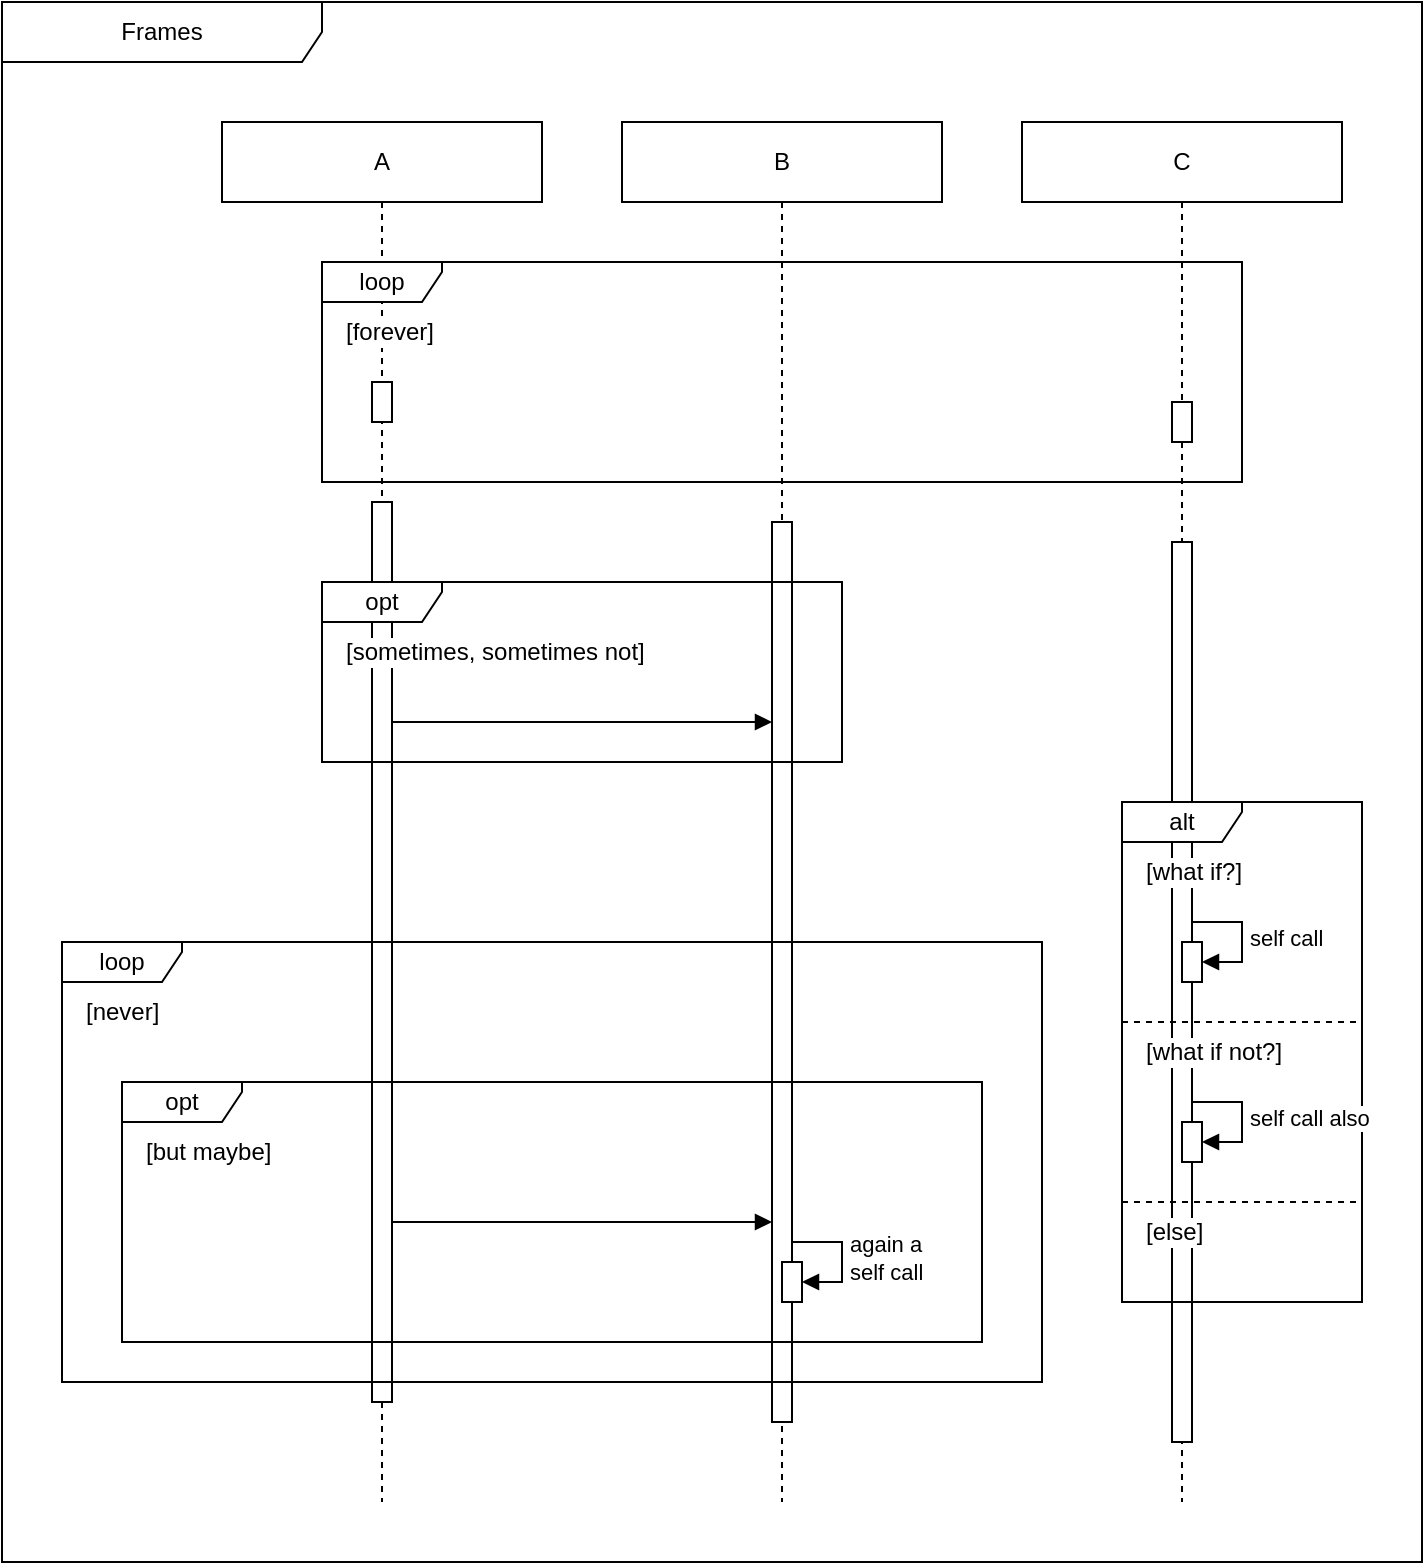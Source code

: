 <mxfile version="26.2.2">
  <diagram name="Diagram" id="test-1">
    <mxGraphModel dx="0" dy="0" grid="1" gridSize="10" guides="1" tooltips="1" connect="1" arrows="1" fold="1" page="0" pageScale="1" pageWidth="851" pageHeight="1100" background="#ffffff" math="0" shadow="0">
      <root>
        <mxCell id="0" />
        <mxCell id="1" parent="0" />
        <mxCell id="test-2" value="Frames" parent="1" style="shape=umlFrame;whiteSpace=wrap;html=1;pointerEvents=0;width=160;height=30;" vertex="1">
          <mxGeometry x="-110.0" y="-60" width="710.0" height="780" as="geometry" />
        </mxCell>
        <mxCell id="test-3" value="A" parent="1" style="shape=umlLifeline;perimeter=lifelinePerimeter;whiteSpace=wrap;html=1;container=1;dropTarget=0;collapsible=0;recursiveResize=0;outlineConnect=0;portConstraint=eastwest;newEdgeStyle={&quot;curved&quot;:0,&quot;rounded&quot;:0};size=40;" vertex="1">
          <mxGeometry x="0" y="0" width="160" height="690" as="geometry" />
        </mxCell>
        <mxCell id="test-4" value="B" parent="1" style="shape=umlLifeline;perimeter=lifelinePerimeter;whiteSpace=wrap;html=1;container=1;dropTarget=0;collapsible=0;recursiveResize=0;outlineConnect=0;portConstraint=eastwest;newEdgeStyle={&quot;curved&quot;:0,&quot;rounded&quot;:0};size=40;" vertex="1">
          <mxGeometry x="200" y="0" width="160" height="690" as="geometry" />
        </mxCell>
        <mxCell id="test-5" value="C" parent="1" style="shape=umlLifeline;perimeter=lifelinePerimeter;whiteSpace=wrap;html=1;container=1;dropTarget=0;collapsible=0;recursiveResize=0;outlineConnect=0;portConstraint=eastwest;newEdgeStyle={&quot;curved&quot;:0,&quot;rounded&quot;:0};size=40;" vertex="1">
          <mxGeometry x="400" y="0" width="160" height="690" as="geometry" />
        </mxCell>
        <mxCell id="test-6" value="loop" parent="1" style="shape=umlFrame;whiteSpace=wrap;html=1;pointerEvents=0;width=60;height=20;" vertex="1">
          <mxGeometry x="50.0" y="70" width="460.0" height="110" as="geometry" />
        </mxCell>
        <mxCell id="test-7" value="[forever]" parent="test-6" style="text;html=1;rounded=0;labelBackgroundColor=default;align=left;verticalAlign=middle;" vertex="1">
          <mxGeometry x="10" y="25" width="100" height="20" as="geometry" />
        </mxCell>
        <mxCell id="test-8" value="" parent="test-3" style="html=1;points=[[0,0,0,0,5],[0,1,0,0,-5],[1,0,0,0,5],[1,1,0,0,-5]];perimeter=orthogonalPerimeter;outlineConnect=0;targetShapes=umlLifeline;portConstraint=eastwest;newEdgeStyle={&quot;curved&quot;:0,&quot;rounded&quot;:0};" vertex="1">
          <mxGeometry x="75.0" y="130" width="10" height="20" as="geometry" />
        </mxCell>
        <mxCell id="test-9" value="" parent="test-5" style="html=1;points=[[0,0,0,0,5],[0,1,0,0,-5],[1,0,0,0,5],[1,1,0,0,-5]];perimeter=orthogonalPerimeter;outlineConnect=0;targetShapes=umlLifeline;portConstraint=eastwest;newEdgeStyle={&quot;curved&quot;:0,&quot;rounded&quot;:0};" vertex="1">
          <mxGeometry x="75.0" y="140" width="10" height="20" as="geometry" />
        </mxCell>
        <mxCell id="test-10" value="" parent="test-3" style="html=1;points=[[0,0,0,0,5],[0,1,0,0,-5],[1,0,0,0,5],[1,1,0,0,-5]];perimeter=orthogonalPerimeter;outlineConnect=0;targetShapes=umlLifeline;portConstraint=eastwest;newEdgeStyle={&quot;curved&quot;:0,&quot;rounded&quot;:0};" vertex="1">
          <mxGeometry x="75.0" y="190" width="10" height="450" as="geometry" />
        </mxCell>
        <mxCell id="test-11" value="" parent="test-4" style="html=1;points=[[0,0,0,0,5],[0,1,0,0,-5],[1,0,0,0,5],[1,1,0,0,-5]];perimeter=orthogonalPerimeter;outlineConnect=0;targetShapes=umlLifeline;portConstraint=eastwest;newEdgeStyle={&quot;curved&quot;:0,&quot;rounded&quot;:0};" vertex="1">
          <mxGeometry x="75.0" y="200" width="10" height="450" as="geometry" />
        </mxCell>
        <mxCell id="test-12" value="" parent="test-5" style="html=1;points=[[0,0,0,0,5],[0,1,0,0,-5],[1,0,0,0,5],[1,1,0,0,-5]];perimeter=orthogonalPerimeter;outlineConnect=0;targetShapes=umlLifeline;portConstraint=eastwest;newEdgeStyle={&quot;curved&quot;:0,&quot;rounded&quot;:0};" vertex="1">
          <mxGeometry x="75.0" y="210" width="10" height="450" as="geometry" />
        </mxCell>
        <mxCell id="test-13" value="opt" parent="1" style="shape=umlFrame;whiteSpace=wrap;html=1;pointerEvents=0;width=60;height=20;" vertex="1">
          <mxGeometry x="50.0" y="230" width="260.0" height="90" as="geometry" />
        </mxCell>
        <mxCell id="test-14" value="[sometimes, sometimes not]" parent="test-13" style="text;html=1;rounded=0;labelBackgroundColor=default;align=left;verticalAlign=middle;" vertex="1">
          <mxGeometry x="10" y="25" width="100" height="20" as="geometry" />
        </mxCell>
        <mxCell id="test-15" value="" parent="1" style="html=1;curved=0;rounded=0;align=center;verticalAlign=bottom;endArrow=block;dashed=0;" edge="1" source="test-10" target="test-11">
          <mxGeometry relative="1" as="geometry">
            <mxPoint as="targetPoint" />
            <mxPoint as="sourcePoint" />
            <Array as="points">
              <mxPoint x="180.0" y="300" />
            </Array>
          </mxGeometry>
        </mxCell>
        <mxCell id="test-16" value="alt" parent="1" style="shape=umlFrame;whiteSpace=wrap;html=1;pointerEvents=0;width=60;height=20;" vertex="1">
          <mxGeometry x="450.0" y="340" width="120.0" height="250" as="geometry" />
        </mxCell>
        <mxCell id="test-17" value="[what if?]" parent="test-16" style="text;html=1;rounded=0;labelBackgroundColor=default;align=left;verticalAlign=middle;" vertex="1">
          <mxGeometry x="10" y="25" width="100" height="20" as="geometry" />
        </mxCell>
        <mxCell id="test-18" value="" parent="test-5" style="html=1;points=[[0,0,0,0,5],[0,1,0,0,-5],[1,0,0,0,5],[1,1,0,0,-5]];perimeter=orthogonalPerimeter;outlineConnect=0;targetShapes=umlLifeline;portConstraint=eastwest;newEdgeStyle={&quot;curved&quot;:0,&quot;rounded&quot;:0};" vertex="1">
          <mxGeometry x="80.0" y="410" width="10" height="20" as="geometry" />
        </mxCell>
        <mxCell id="test-19" value="self call" parent="1" style="html=1;curved=0;rounded=0;spacingLeft=2;align=left;verticalAlign=middle;endArrow=block;dashed=0;" edge="1" source="test-12" target="test-18">
          <mxGeometry relative="1" as="geometry">
            <mxPoint as="targetPoint" />
            <mxPoint as="sourcePoint" />
            <Array as="points">
              <mxPoint x="510.0" y="400" />
              <mxPoint x="510.0" y="420.0" />
            </Array>
          </mxGeometry>
        </mxCell>
        <mxCell id="test-20" value="" parent="1" style="html=1;endArrow=none;dashed=1;rounded=0;entryX=1;entryY=0.440;entryDx=0;entryDy=0;entryPerimeter=0;exitX=0;exitY=0.440;exitDx=0;exitDy=0;exitPerimeter=0;" edge="1" source="test-16" target="test-16">
          <mxGeometry relative="1" as="geometry">
            <mxPoint as="targetPoint" />
            <mxPoint as="sourcePoint" />
          </mxGeometry>
        </mxCell>
        <mxCell id="test-21" value="[what if not?]" parent="test-16" style="text;html=1;rounded=0;labelBackgroundColor=default;align=left;verticalAlign=middle;" vertex="1">
          <mxGeometry x="10" y="115" width="100" height="20" as="geometry" />
        </mxCell>
        <mxCell id="test-22" value="" parent="test-5" style="html=1;points=[[0,0,0,0,5],[0,1,0,0,-5],[1,0,0,0,5],[1,1,0,0,-5]];perimeter=orthogonalPerimeter;outlineConnect=0;targetShapes=umlLifeline;portConstraint=eastwest;newEdgeStyle={&quot;curved&quot;:0,&quot;rounded&quot;:0};" vertex="1">
          <mxGeometry x="80.0" y="500" width="10" height="20" as="geometry" />
        </mxCell>
        <mxCell id="test-23" value="self call also" parent="1" style="html=1;curved=0;rounded=0;spacingLeft=2;align=left;verticalAlign=middle;endArrow=block;dashed=0;" edge="1" source="test-12" target="test-22">
          <mxGeometry relative="1" as="geometry">
            <mxPoint as="targetPoint" />
            <mxPoint as="sourcePoint" />
            <Array as="points">
              <mxPoint x="510.0" y="490" />
              <mxPoint x="510.0" y="510.0" />
            </Array>
          </mxGeometry>
        </mxCell>
        <mxCell id="test-24" value="" parent="1" style="html=1;endArrow=none;dashed=1;rounded=0;entryX=1;entryY=0.800;entryDx=0;entryDy=0;entryPerimeter=0;exitX=0;exitY=0.800;exitDx=0;exitDy=0;exitPerimeter=0;" edge="1" source="test-16" target="test-16">
          <mxGeometry relative="1" as="geometry">
            <mxPoint as="targetPoint" />
            <mxPoint as="sourcePoint" />
          </mxGeometry>
        </mxCell>
        <mxCell id="test-25" value="[else]" parent="test-16" style="text;html=1;rounded=0;labelBackgroundColor=default;align=left;verticalAlign=middle;" vertex="1">
          <mxGeometry x="10" y="205" width="100" height="20" as="geometry" />
        </mxCell>
        <mxCell id="test-26" value="loop" parent="1" style="shape=umlFrame;whiteSpace=wrap;html=1;pointerEvents=0;width=60;height=20;" vertex="1">
          <mxGeometry x="-80.0" y="410" width="490.0" height="220" as="geometry" />
        </mxCell>
        <mxCell id="test-27" value="[never]" parent="test-26" style="text;html=1;rounded=0;labelBackgroundColor=default;align=left;verticalAlign=middle;" vertex="1">
          <mxGeometry x="10" y="25" width="100" height="20" as="geometry" />
        </mxCell>
        <mxCell id="test-28" value="opt" parent="1" style="shape=umlFrame;whiteSpace=wrap;html=1;pointerEvents=0;width=60;height=20;" vertex="1">
          <mxGeometry x="-50.0" y="480" width="430.0" height="130" as="geometry" />
        </mxCell>
        <mxCell id="test-29" value="[but maybe]" parent="test-28" style="text;html=1;rounded=0;labelBackgroundColor=default;align=left;verticalAlign=middle;" vertex="1">
          <mxGeometry x="10" y="25" width="100" height="20" as="geometry" />
        </mxCell>
        <mxCell id="test-30" value="" parent="1" style="html=1;curved=0;rounded=0;align=center;verticalAlign=bottom;endArrow=block;dashed=0;" edge="1" source="test-10" target="test-11">
          <mxGeometry relative="1" as="geometry">
            <mxPoint as="targetPoint" />
            <mxPoint as="sourcePoint" />
            <Array as="points">
              <mxPoint x="180.0" y="550" />
            </Array>
          </mxGeometry>
        </mxCell>
        <mxCell id="test-31" value="" parent="test-4" style="html=1;points=[[0,0,0,0,5],[0,1,0,0,-5],[1,0,0,0,5],[1,1,0,0,-5]];perimeter=orthogonalPerimeter;outlineConnect=0;targetShapes=umlLifeline;portConstraint=eastwest;newEdgeStyle={&quot;curved&quot;:0,&quot;rounded&quot;:0};" vertex="1">
          <mxGeometry x="80.0" y="570" width="10" height="20" as="geometry" />
        </mxCell>
        <mxCell id="test-32" value="again a&lt;br/&gt;self call" parent="1" style="html=1;curved=0;rounded=0;spacingLeft=2;align=left;verticalAlign=middle;endArrow=block;dashed=0;" edge="1" source="test-11" target="test-31">
          <mxGeometry relative="1" as="geometry">
            <mxPoint as="targetPoint" />
            <mxPoint as="sourcePoint" />
            <Array as="points">
              <mxPoint x="310.0" y="560" />
              <mxPoint x="310.0" y="580.0" />
            </Array>
          </mxGeometry>
        </mxCell>
      </root>
    </mxGraphModel>
  </diagram>
</mxfile>
